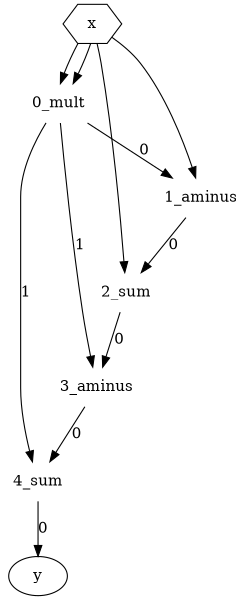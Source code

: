 digraph cgp {
	size = "4,4";
	y [shape=oval];
	sum_4 -> y [label="0"];
	sum_4 [label= "4_sum", shape=none];
	aminus_3 -> sum_4 [label="0"];
	aminus_3 [label= "3_aminus", shape=none];
	sum_2 -> aminus_3 [label="0"];
	sum_2 [label= "2_sum", shape=none];
	aminus_1 -> sum_2 [label="0"];
	aminus_1 [label= "1_aminus", shape=none];
	mult_0 -> aminus_1 [label="0"];
	mult_0 [label= "0_mult", shape=none];
	x [shape=polygon,sides=6];
	x -> mult_0 [laN_COLSbel="0"];
	x [shape=polygon,sides=6];
	x -> mult_0 [laN_COLSbel="1"];
	x [shape=polygon,sides=6];
	x -> aminus_1 [laN_COLSbel="1"];
	x [shape=polygon,sides=6];
	x -> sum_2 [laN_COLSbel="1"];
	mult_0 -> aminus_3 [label="1"];
	mult_0 -> sum_4 [label="1"];
}
